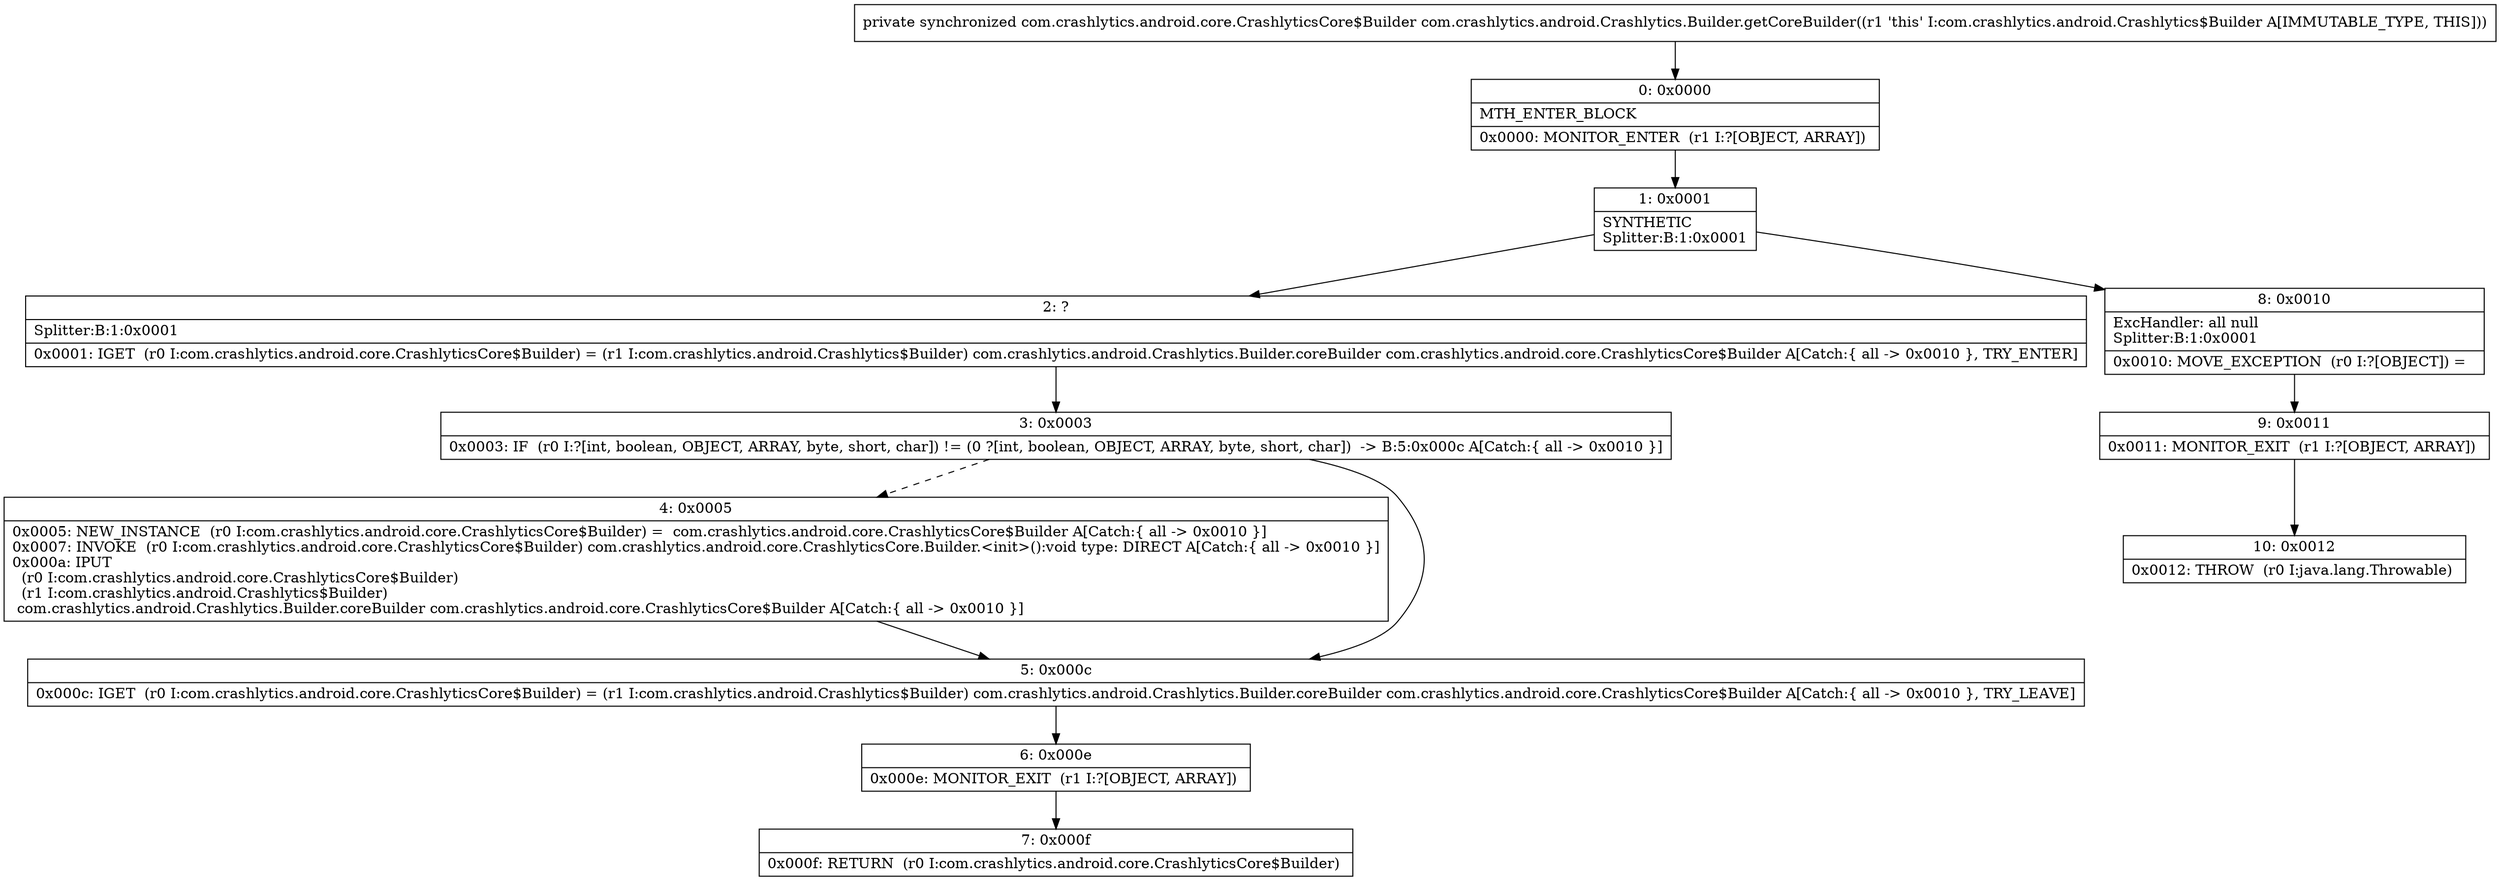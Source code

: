 digraph "CFG forcom.crashlytics.android.Crashlytics.Builder.getCoreBuilder()Lcom\/crashlytics\/android\/core\/CrashlyticsCore$Builder;" {
Node_0 [shape=record,label="{0\:\ 0x0000|MTH_ENTER_BLOCK\l|0x0000: MONITOR_ENTER  (r1 I:?[OBJECT, ARRAY]) \l}"];
Node_1 [shape=record,label="{1\:\ 0x0001|SYNTHETIC\lSplitter:B:1:0x0001\l}"];
Node_2 [shape=record,label="{2\:\ ?|Splitter:B:1:0x0001\l|0x0001: IGET  (r0 I:com.crashlytics.android.core.CrashlyticsCore$Builder) = (r1 I:com.crashlytics.android.Crashlytics$Builder) com.crashlytics.android.Crashlytics.Builder.coreBuilder com.crashlytics.android.core.CrashlyticsCore$Builder A[Catch:\{ all \-\> 0x0010 \}, TRY_ENTER]\l}"];
Node_3 [shape=record,label="{3\:\ 0x0003|0x0003: IF  (r0 I:?[int, boolean, OBJECT, ARRAY, byte, short, char]) != (0 ?[int, boolean, OBJECT, ARRAY, byte, short, char])  \-\> B:5:0x000c A[Catch:\{ all \-\> 0x0010 \}]\l}"];
Node_4 [shape=record,label="{4\:\ 0x0005|0x0005: NEW_INSTANCE  (r0 I:com.crashlytics.android.core.CrashlyticsCore$Builder) =  com.crashlytics.android.core.CrashlyticsCore$Builder A[Catch:\{ all \-\> 0x0010 \}]\l0x0007: INVOKE  (r0 I:com.crashlytics.android.core.CrashlyticsCore$Builder) com.crashlytics.android.core.CrashlyticsCore.Builder.\<init\>():void type: DIRECT A[Catch:\{ all \-\> 0x0010 \}]\l0x000a: IPUT  \l  (r0 I:com.crashlytics.android.core.CrashlyticsCore$Builder)\l  (r1 I:com.crashlytics.android.Crashlytics$Builder)\l com.crashlytics.android.Crashlytics.Builder.coreBuilder com.crashlytics.android.core.CrashlyticsCore$Builder A[Catch:\{ all \-\> 0x0010 \}]\l}"];
Node_5 [shape=record,label="{5\:\ 0x000c|0x000c: IGET  (r0 I:com.crashlytics.android.core.CrashlyticsCore$Builder) = (r1 I:com.crashlytics.android.Crashlytics$Builder) com.crashlytics.android.Crashlytics.Builder.coreBuilder com.crashlytics.android.core.CrashlyticsCore$Builder A[Catch:\{ all \-\> 0x0010 \}, TRY_LEAVE]\l}"];
Node_6 [shape=record,label="{6\:\ 0x000e|0x000e: MONITOR_EXIT  (r1 I:?[OBJECT, ARRAY]) \l}"];
Node_7 [shape=record,label="{7\:\ 0x000f|0x000f: RETURN  (r0 I:com.crashlytics.android.core.CrashlyticsCore$Builder) \l}"];
Node_8 [shape=record,label="{8\:\ 0x0010|ExcHandler: all null\lSplitter:B:1:0x0001\l|0x0010: MOVE_EXCEPTION  (r0 I:?[OBJECT]) =  \l}"];
Node_9 [shape=record,label="{9\:\ 0x0011|0x0011: MONITOR_EXIT  (r1 I:?[OBJECT, ARRAY]) \l}"];
Node_10 [shape=record,label="{10\:\ 0x0012|0x0012: THROW  (r0 I:java.lang.Throwable) \l}"];
MethodNode[shape=record,label="{private synchronized com.crashlytics.android.core.CrashlyticsCore$Builder com.crashlytics.android.Crashlytics.Builder.getCoreBuilder((r1 'this' I:com.crashlytics.android.Crashlytics$Builder A[IMMUTABLE_TYPE, THIS])) }"];
MethodNode -> Node_0;
Node_0 -> Node_1;
Node_1 -> Node_2;
Node_1 -> Node_8;
Node_2 -> Node_3;
Node_3 -> Node_4[style=dashed];
Node_3 -> Node_5;
Node_4 -> Node_5;
Node_5 -> Node_6;
Node_6 -> Node_7;
Node_8 -> Node_9;
Node_9 -> Node_10;
}

